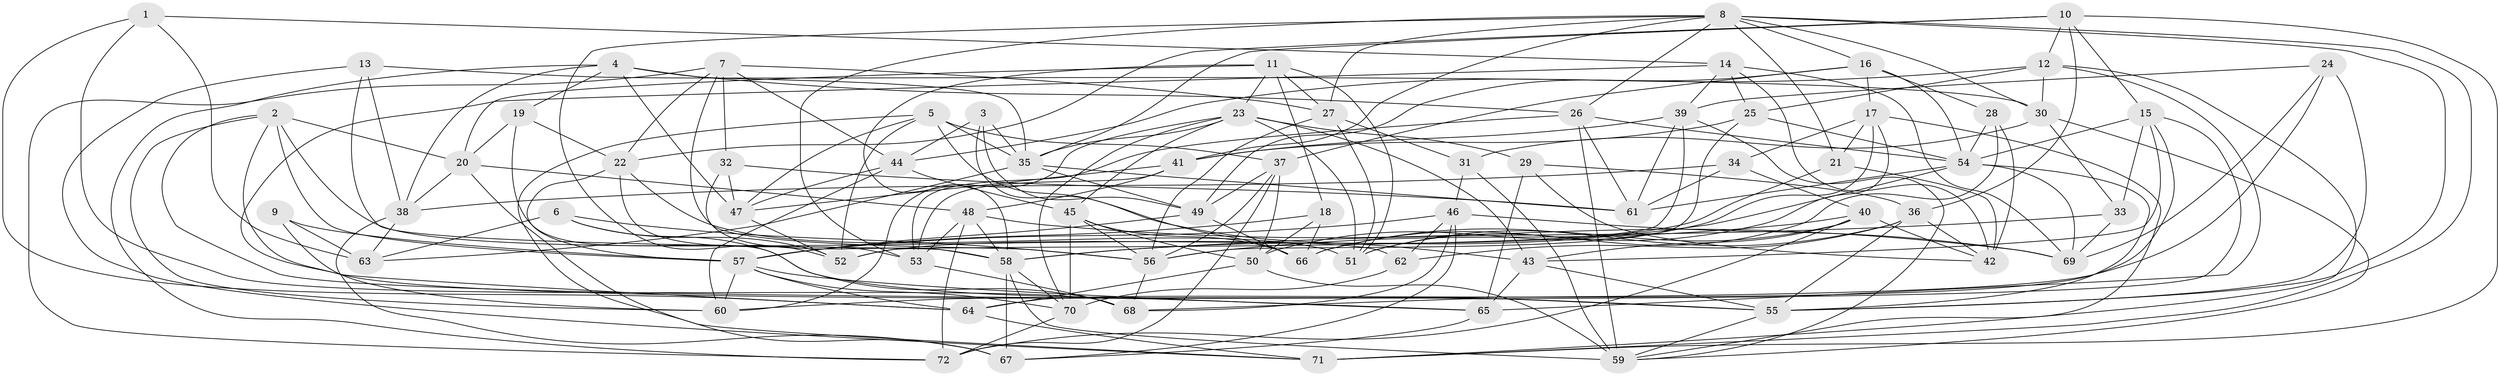 // original degree distribution, {4: 1.0}
// Generated by graph-tools (version 1.1) at 2025/50/03/09/25 03:50:47]
// undirected, 72 vertices, 210 edges
graph export_dot {
graph [start="1"]
  node [color=gray90,style=filled];
  1;
  2;
  3;
  4;
  5;
  6;
  7;
  8;
  9;
  10;
  11;
  12;
  13;
  14;
  15;
  16;
  17;
  18;
  19;
  20;
  21;
  22;
  23;
  24;
  25;
  26;
  27;
  28;
  29;
  30;
  31;
  32;
  33;
  34;
  35;
  36;
  37;
  38;
  39;
  40;
  41;
  42;
  43;
  44;
  45;
  46;
  47;
  48;
  49;
  50;
  51;
  52;
  53;
  54;
  55;
  56;
  57;
  58;
  59;
  60;
  61;
  62;
  63;
  64;
  65;
  66;
  67;
  68;
  69;
  70;
  71;
  72;
  1 -- 14 [weight=1.0];
  1 -- 63 [weight=1.0];
  1 -- 64 [weight=1.0];
  1 -- 68 [weight=1.0];
  2 -- 20 [weight=1.0];
  2 -- 55 [weight=1.0];
  2 -- 57 [weight=1.0];
  2 -- 60 [weight=1.0];
  2 -- 62 [weight=1.0];
  2 -- 65 [weight=1.0];
  3 -- 35 [weight=1.0];
  3 -- 44 [weight=1.0];
  3 -- 49 [weight=1.0];
  3 -- 66 [weight=1.0];
  4 -- 19 [weight=1.0];
  4 -- 26 [weight=1.0];
  4 -- 35 [weight=1.0];
  4 -- 38 [weight=1.0];
  4 -- 47 [weight=1.0];
  4 -- 72 [weight=1.0];
  5 -- 35 [weight=1.0];
  5 -- 37 [weight=1.0];
  5 -- 43 [weight=1.0];
  5 -- 47 [weight=1.0];
  5 -- 52 [weight=1.0];
  5 -- 67 [weight=1.0];
  6 -- 52 [weight=1.0];
  6 -- 56 [weight=1.0];
  6 -- 63 [weight=1.0];
  6 -- 68 [weight=1.0];
  7 -- 22 [weight=1.0];
  7 -- 27 [weight=1.0];
  7 -- 32 [weight=1.0];
  7 -- 44 [weight=1.0];
  7 -- 56 [weight=1.0];
  7 -- 72 [weight=1.0];
  8 -- 16 [weight=1.0];
  8 -- 21 [weight=1.0];
  8 -- 26 [weight=1.0];
  8 -- 27 [weight=1.0];
  8 -- 30 [weight=1.0];
  8 -- 41 [weight=1.0];
  8 -- 52 [weight=1.0];
  8 -- 53 [weight=1.0];
  8 -- 55 [weight=1.0];
  8 -- 71 [weight=1.0];
  9 -- 57 [weight=1.0];
  9 -- 60 [weight=1.0];
  9 -- 63 [weight=2.0];
  10 -- 12 [weight=1.0];
  10 -- 15 [weight=1.0];
  10 -- 22 [weight=1.0];
  10 -- 35 [weight=1.0];
  10 -- 36 [weight=1.0];
  10 -- 71 [weight=1.0];
  11 -- 18 [weight=1.0];
  11 -- 20 [weight=1.0];
  11 -- 23 [weight=1.0];
  11 -- 27 [weight=1.0];
  11 -- 51 [weight=1.0];
  11 -- 58 [weight=1.0];
  12 -- 25 [weight=1.0];
  12 -- 30 [weight=1.0];
  12 -- 44 [weight=1.0];
  12 -- 65 [weight=1.0];
  12 -- 71 [weight=1.0];
  13 -- 30 [weight=1.0];
  13 -- 38 [weight=1.0];
  13 -- 58 [weight=1.0];
  13 -- 71 [weight=1.0];
  14 -- 25 [weight=1.0];
  14 -- 39 [weight=1.0];
  14 -- 42 [weight=1.0];
  14 -- 64 [weight=1.0];
  14 -- 69 [weight=1.0];
  15 -- 33 [weight=1.0];
  15 -- 43 [weight=1.0];
  15 -- 54 [weight=1.0];
  15 -- 64 [weight=1.0];
  15 -- 68 [weight=1.0];
  16 -- 17 [weight=1.0];
  16 -- 28 [weight=1.0];
  16 -- 37 [weight=1.0];
  16 -- 49 [weight=1.0];
  16 -- 54 [weight=1.0];
  17 -- 21 [weight=1.0];
  17 -- 34 [weight=1.0];
  17 -- 50 [weight=1.0];
  17 -- 59 [weight=1.0];
  17 -- 66 [weight=1.0];
  18 -- 50 [weight=1.0];
  18 -- 57 [weight=1.0];
  18 -- 66 [weight=1.0];
  19 -- 20 [weight=1.0];
  19 -- 22 [weight=1.0];
  19 -- 55 [weight=1.0];
  20 -- 38 [weight=1.0];
  20 -- 48 [weight=1.0];
  20 -- 71 [weight=1.0];
  21 -- 42 [weight=1.0];
  21 -- 52 [weight=1.0];
  22 -- 51 [weight=1.0];
  22 -- 53 [weight=1.0];
  22 -- 57 [weight=1.0];
  23 -- 29 [weight=1.0];
  23 -- 35 [weight=1.0];
  23 -- 43 [weight=1.0];
  23 -- 45 [weight=1.0];
  23 -- 51 [weight=1.0];
  23 -- 60 [weight=1.0];
  23 -- 70 [weight=1.0];
  24 -- 39 [weight=1.0];
  24 -- 55 [weight=1.0];
  24 -- 60 [weight=1.0];
  24 -- 69 [weight=1.0];
  25 -- 41 [weight=1.0];
  25 -- 54 [weight=2.0];
  25 -- 56 [weight=1.0];
  26 -- 53 [weight=1.0];
  26 -- 54 [weight=1.0];
  26 -- 59 [weight=1.0];
  26 -- 61 [weight=1.0];
  27 -- 31 [weight=1.0];
  27 -- 51 [weight=1.0];
  27 -- 56 [weight=1.0];
  28 -- 42 [weight=1.0];
  28 -- 51 [weight=1.0];
  28 -- 54 [weight=1.0];
  29 -- 36 [weight=1.0];
  29 -- 42 [weight=1.0];
  29 -- 65 [weight=1.0];
  30 -- 31 [weight=1.0];
  30 -- 33 [weight=1.0];
  30 -- 59 [weight=1.0];
  31 -- 46 [weight=1.0];
  31 -- 59 [weight=1.0];
  32 -- 47 [weight=1.0];
  32 -- 58 [weight=1.0];
  32 -- 61 [weight=1.0];
  33 -- 58 [weight=1.0];
  33 -- 69 [weight=1.0];
  34 -- 38 [weight=1.0];
  34 -- 40 [weight=1.0];
  34 -- 61 [weight=1.0];
  35 -- 49 [weight=1.0];
  35 -- 61 [weight=1.0];
  35 -- 63 [weight=1.0];
  36 -- 42 [weight=1.0];
  36 -- 55 [weight=1.0];
  36 -- 62 [weight=1.0];
  36 -- 66 [weight=1.0];
  37 -- 49 [weight=1.0];
  37 -- 50 [weight=1.0];
  37 -- 56 [weight=1.0];
  37 -- 72 [weight=1.0];
  38 -- 63 [weight=1.0];
  38 -- 67 [weight=1.0];
  39 -- 41 [weight=1.0];
  39 -- 52 [weight=1.0];
  39 -- 59 [weight=1.0];
  39 -- 61 [weight=1.0];
  40 -- 42 [weight=1.0];
  40 -- 43 [weight=1.0];
  40 -- 51 [weight=1.0];
  40 -- 56 [weight=1.0];
  40 -- 72 [weight=1.0];
  41 -- 47 [weight=1.0];
  41 -- 48 [weight=1.0];
  41 -- 53 [weight=1.0];
  43 -- 55 [weight=1.0];
  43 -- 65 [weight=1.0];
  44 -- 45 [weight=1.0];
  44 -- 47 [weight=1.0];
  44 -- 60 [weight=1.0];
  45 -- 50 [weight=1.0];
  45 -- 56 [weight=1.0];
  45 -- 66 [weight=1.0];
  45 -- 70 [weight=1.0];
  46 -- 57 [weight=1.0];
  46 -- 62 [weight=1.0];
  46 -- 67 [weight=1.0];
  46 -- 68 [weight=1.0];
  46 -- 69 [weight=1.0];
  47 -- 52 [weight=1.0];
  48 -- 53 [weight=1.0];
  48 -- 58 [weight=1.0];
  48 -- 69 [weight=1.0];
  48 -- 72 [weight=1.0];
  49 -- 57 [weight=1.0];
  49 -- 66 [weight=1.0];
  50 -- 59 [weight=1.0];
  50 -- 64 [weight=1.0];
  53 -- 68 [weight=1.0];
  54 -- 55 [weight=1.0];
  54 -- 58 [weight=1.0];
  54 -- 61 [weight=1.0];
  54 -- 69 [weight=1.0];
  55 -- 59 [weight=1.0];
  56 -- 68 [weight=1.0];
  57 -- 60 [weight=1.0];
  57 -- 64 [weight=1.0];
  57 -- 65 [weight=1.0];
  57 -- 70 [weight=1.0];
  58 -- 59 [weight=1.0];
  58 -- 67 [weight=2.0];
  58 -- 70 [weight=1.0];
  62 -- 70 [weight=1.0];
  64 -- 71 [weight=1.0];
  65 -- 67 [weight=1.0];
  70 -- 72 [weight=1.0];
}
